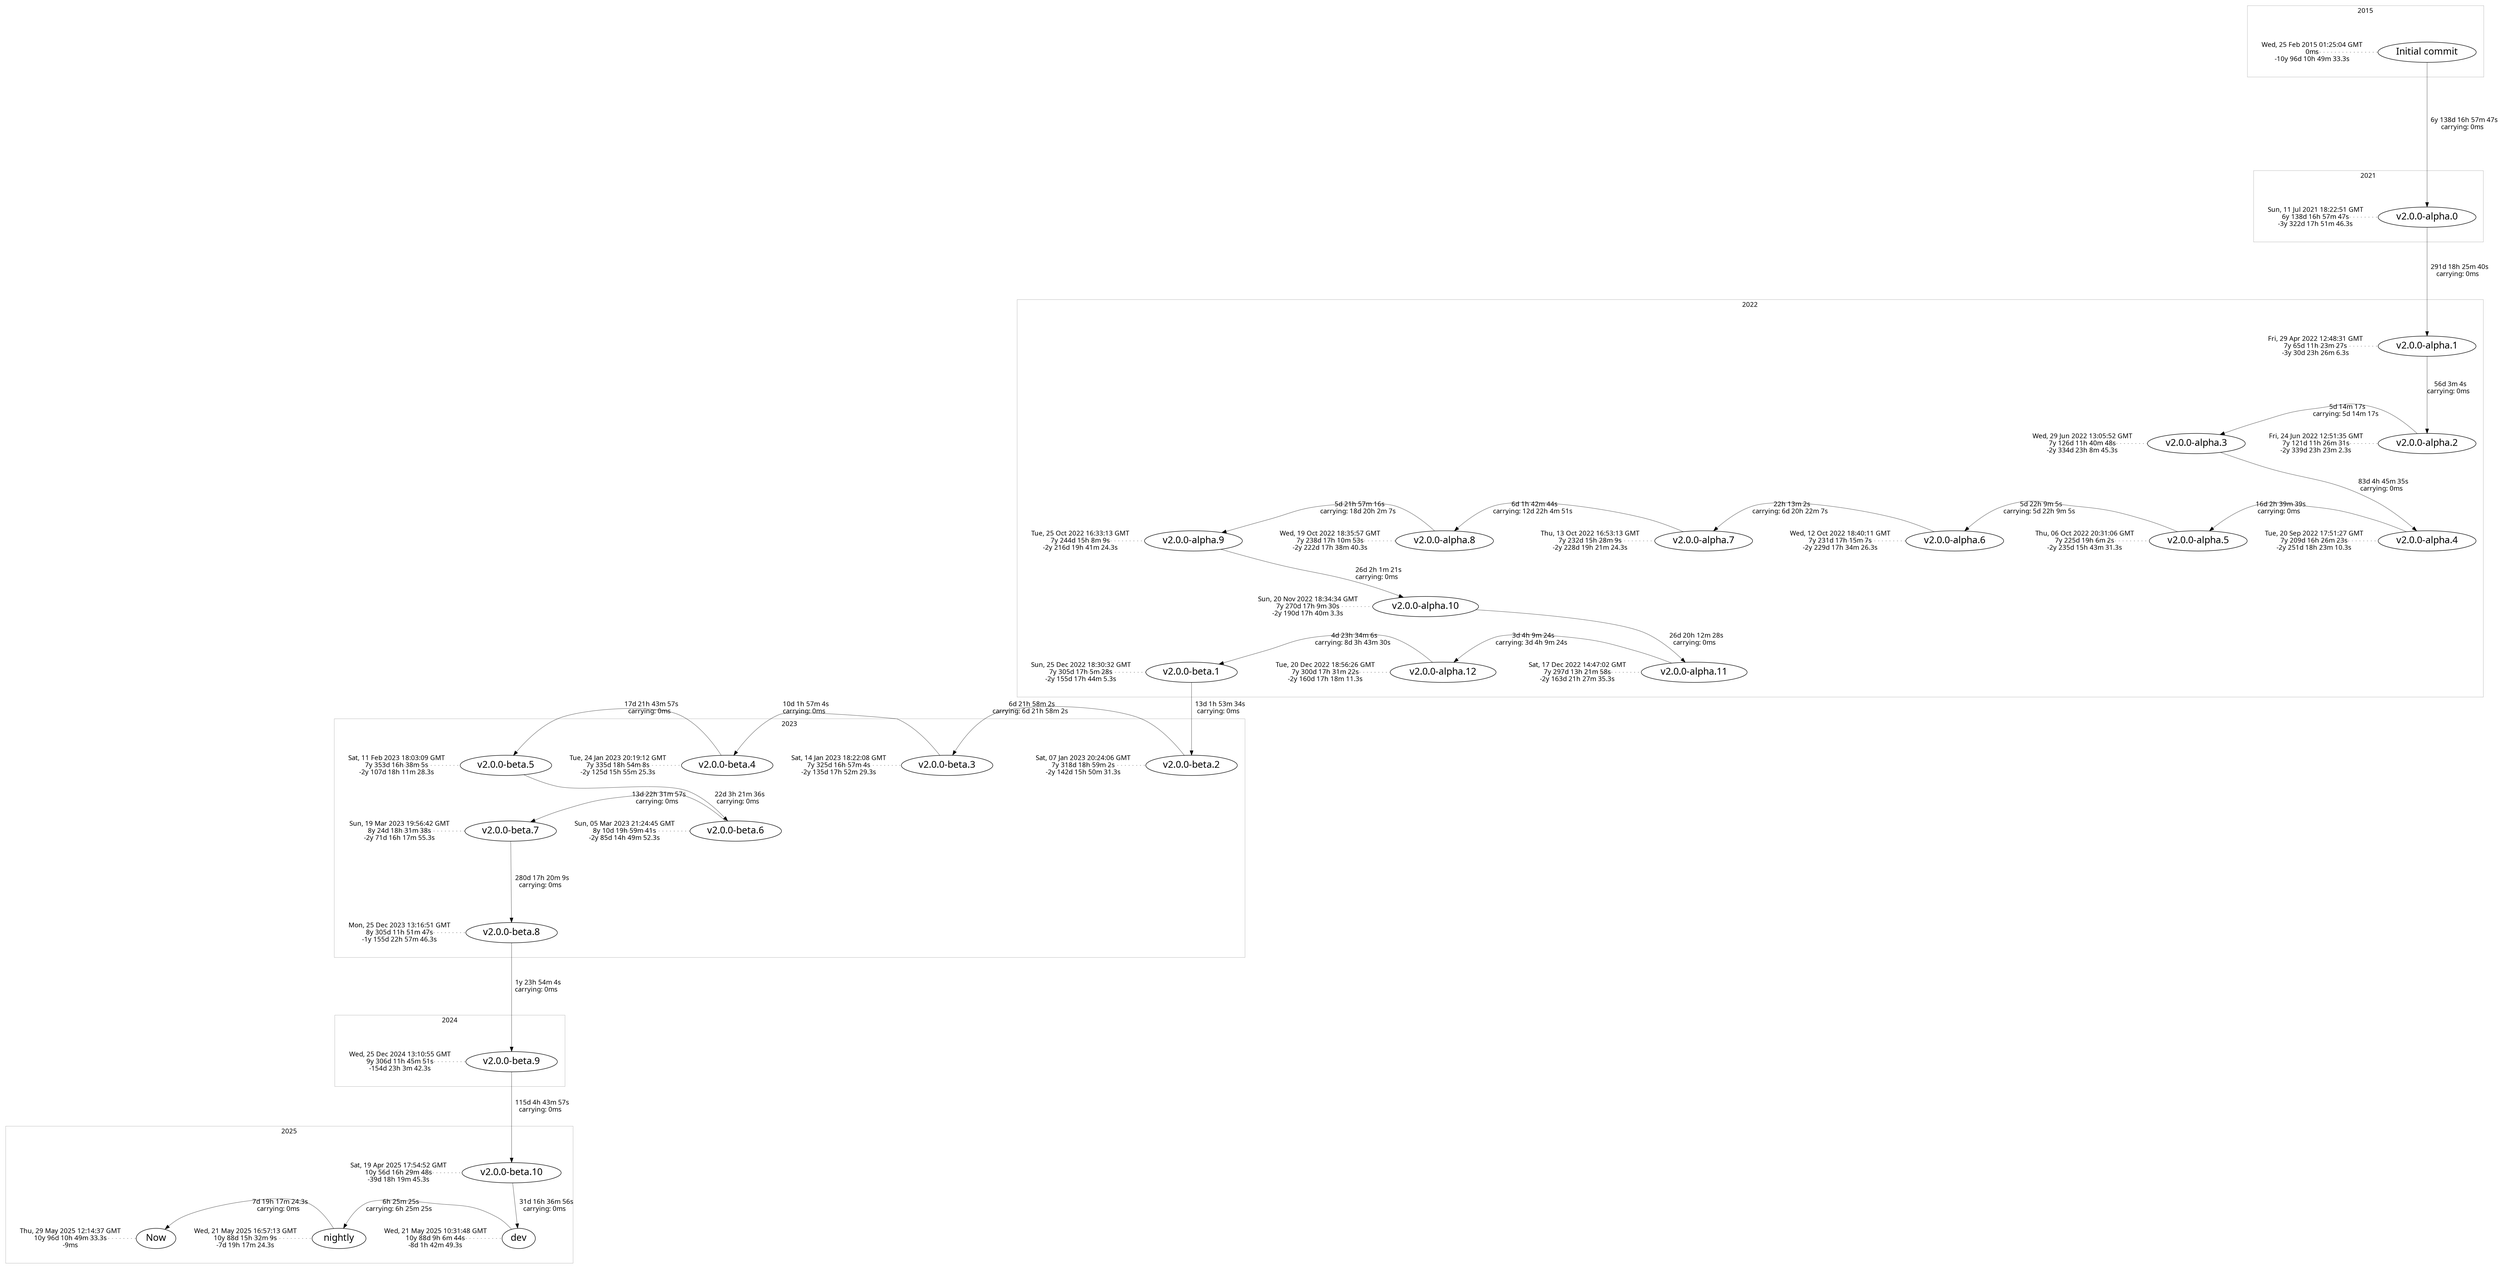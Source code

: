digraph {
    node [fontname="Simple Plan";];
    edge [fontname="Master Photograph";];
    fontname="Simple Plan";
    rankdir="TD";
    subgraph cluster_2015 {
        penwidth="0.2";
        label="2015";
        subgraph {
            peripheries=0;
            cluster=true;
            label="";
            "Initial commit" [fontsize="20";];
            "annotation0" [label="Wed, 25 Feb 2015 01:25:04 GMT\n0ms\n-10y 96d 10h 49m 33.3s"; margin="0.2"; shape="plaintext"; style="dotted";];
            "annotation0" -> "Initial commit" [arrowhead="none"; minlen="0"; penwidth="0.5"; style="dotted"; tailclip="false"; weight="0";];
        }
    }
    subgraph cluster_2021 {
        penwidth="0.2";
        label="2021";
        subgraph {
            peripheries=0;
            cluster=true;
            label="";
            "v2.0.0-alpha.0" [fontsize="20";];
            "annotation1" [label="Sun, 11 Jul 2021 18:22:51 GMT\n6y 138d 16h 57m 47s\n-3y 322d 17h 51m 46.3s"; margin="0.2"; shape="plaintext"; style="dotted";];
            "annotation1" -> "v2.0.0-alpha.0" [arrowhead="none"; minlen="0"; penwidth="0.5"; style="dotted"; tailclip="false"; weight="0";];
            "Initial commit" -> "v2.0.0-alpha.0" [label="  6y 138d 16h 57m 47s\ncarrying: 0ms"; minlen="5.807158219379291"; penwidth="0.5"; weight="1";];
        }
    }
    subgraph cluster_2022 {
        penwidth="0.2";
        label="2022";
        subgraph {
            peripheries=0;
            cluster=true;
            label="";
            "v2.0.0-alpha.1" [fontsize="20";];
            "annotation2" [label="Fri, 29 Apr 2022 12:48:31 GMT\n7y 65d 11h 23m 27s\n-3y 30d 23h 26m 6.3s"; margin="0.2"; shape="plaintext"; style="dotted";];
            "annotation2" -> "v2.0.0-alpha.1" [arrowhead="none"; minlen="0"; penwidth="0.5"; style="dotted"; tailclip="false"; weight="0";];
            "v2.0.0-alpha.0" -> "v2.0.0-alpha.1" [label="  291d 18h 25m 40s\ncarrying: 0ms"; minlen="3.7300482139009916"; penwidth="0.5"; weight="1";];
        }
        subgraph {
            peripheries=0;
            cluster=true;
            label="";
            "v2.0.0-alpha.2" [fontsize="20";];
            "annotation3" [label="Fri, 24 Jun 2022 12:51:35 GMT\n7y 121d 11h 26m 31s\n-2y 339d 23h 23m 2.3s"; margin="0.2"; shape="plaintext"; style="dotted";];
            "annotation3" -> "v2.0.0-alpha.2" [arrowhead="none"; minlen="0"; penwidth="0.5"; style="dotted"; tailclip="false"; weight="0";];
            "v2.0.0-alpha.1" -> "v2.0.0-alpha.2" [label="  56d 3m 4s\ncarrying: 0ms"; minlen="2.079479570057277"; penwidth="0.5"; weight="1";];
        }
        subgraph {
            peripheries=0;
            cluster=true;
            label="";
            "v2.0.0-alpha.3" [fontsize="20";];
            "annotation4" [label="Wed, 29 Jun 2022 13:05:52 GMT\n7y 126d 11h 40m 48s\n-2y 334d 23h 8m 45.3s"; margin="0.2"; shape="plaintext"; style="dotted";];
            "annotation4" -> "v2.0.0-alpha.3" [arrowhead="none"; minlen="0"; penwidth="0.5"; style="dotted"; tailclip="false"; weight="0";];
            "v2.0.0-alpha.2" -> "v2.0.0-alpha.3" [label="  5d 14m 17s\ncarrying: 5d 14m 17s"; minlen="0.01"; penwidth="0.5"; weight="1";];
        }
        subgraph {
            peripheries=0;
            cluster=true;
            label="";
            "v2.0.0-alpha.4" [fontsize="20";];
            "annotation5" [label="Tue, 20 Sep 2022 17:51:27 GMT\n7y 209d 16h 26m 23s\n-2y 251d 18h 23m 10.3s"; margin="0.2"; shape="plaintext"; style="dotted";];
            "annotation5" -> "v2.0.0-alpha.4" [arrowhead="none"; minlen="0"; penwidth="0.5"; style="dotted"; tailclip="false"; weight="0";];
            "v2.0.0-alpha.3" -> "v2.0.0-alpha.4" [label="  83d 4h 45m 35s\ncarrying: 0ms"; minlen="2.5337902420275964"; penwidth="0.5"; weight="1";];
        }
        subgraph {
            peripheries=0;
            cluster=true;
            label="";
            "v2.0.0-alpha.5" [fontsize="20";];
            "annotation6" [label="Thu, 06 Oct 2022 20:31:06 GMT\n7y 225d 19h 6m 2s\n-2y 235d 15h 43m 31.3s"; margin="0.2"; shape="plaintext"; style="dotted";];
            "annotation6" -> "v2.0.0-alpha.5" [arrowhead="none"; minlen="0"; penwidth="0.5"; style="dotted"; tailclip="false"; weight="0";];
            "v2.0.0-alpha.4" -> "v2.0.0-alpha.5" [label="  16d 2h 39m 39s\ncarrying: 0ms"; minlen="0.8335839297083473"; penwidth="0.5"; weight="1";];
        }
        subgraph {
            peripheries=0;
            cluster=true;
            label="";
            "v2.0.0-alpha.6" [fontsize="20";];
            "annotation7" [label="Wed, 12 Oct 2022 18:40:11 GMT\n7y 231d 17h 15m 7s\n-2y 229d 17h 34m 26.3s"; margin="0.2"; shape="plaintext"; style="dotted";];
            "annotation7" -> "v2.0.0-alpha.6" [arrowhead="none"; minlen="0"; penwidth="0.5"; style="dotted"; tailclip="false"; weight="0";];
            "v2.0.0-alpha.5" -> "v2.0.0-alpha.6" [label="  5d 22h 9m 5s\ncarrying: 5d 22h 9m 5s"; minlen="0.01"; penwidth="0.5"; weight="1";];
        }
        subgraph {
            peripheries=0;
            cluster=true;
            label="";
            "v2.0.0-alpha.7" [fontsize="20";];
            "annotation8" [label="Thu, 13 Oct 2022 16:53:13 GMT\n7y 232d 15h 28m 9s\n-2y 228d 19h 21m 24.3s"; margin="0.2"; shape="plaintext"; style="dotted";];
            "annotation8" -> "v2.0.0-alpha.7" [arrowhead="none"; minlen="0"; penwidth="0.5"; style="dotted"; tailclip="false"; weight="0";];
            "v2.0.0-alpha.6" -> "v2.0.0-alpha.7" [label="  22h 13m 2s\ncarrying: 6d 20h 22m 7s"; minlen="0.01"; penwidth="0.5"; weight="1";];
        }
        subgraph {
            peripheries=0;
            cluster=true;
            label="";
            "v2.0.0-alpha.8" [fontsize="20";];
            "annotation9" [label="Wed, 19 Oct 2022 18:35:57 GMT\n7y 238d 17h 10m 53s\n-2y 222d 17h 38m 40.3s"; margin="0.2"; shape="plaintext"; style="dotted";];
            "annotation9" -> "v2.0.0-alpha.8" [arrowhead="none"; minlen="0"; penwidth="0.5"; style="dotted"; tailclip="false"; weight="0";];
            "v2.0.0-alpha.7" -> "v2.0.0-alpha.8" [label="  6d 1h 42m 44s\ncarrying: 12d 22h 4m 51s"; minlen="0.01"; penwidth="0.5"; weight="1";];
        }
        subgraph {
            peripheries=0;
            cluster=true;
            label="";
            "v2.0.0-alpha.9" [fontsize="20";];
            "annotation10" [label="Tue, 25 Oct 2022 16:33:13 GMT\n7y 244d 15h 8m 9s\n-2y 216d 19h 41m 24.3s"; margin="0.2"; shape="plaintext"; style="dotted";];
            "annotation10" -> "v2.0.0-alpha.9" [arrowhead="none"; minlen="0"; penwidth="0.5"; style="dotted"; tailclip="false"; weight="0";];
            "v2.0.0-alpha.8" -> "v2.0.0-alpha.9" [label="  5d 21h 57m 16s\ncarrying: 18d 20h 2m 7s"; minlen="0.01"; penwidth="0.5"; weight="1";];
        }
        subgraph {
            peripheries=0;
            cluster=true;
            label="";
            "v2.0.0-alpha.10" [fontsize="20";];
            "annotation11" [label="Sun, 20 Nov 2022 18:34:34 GMT\n7y 270d 17h 9m 30s\n-2y 190d 17h 40m 3.3s"; margin="0.2"; shape="plaintext"; style="dotted";];
            "annotation11" -> "v2.0.0-alpha.10" [arrowhead="none"; minlen="0"; penwidth="0.5"; style="dotted"; tailclip="false"; weight="0";];
            "v2.0.0-alpha.9" -> "v2.0.0-alpha.10" [label="  26d 2h 1m 21s\ncarrying: 0ms"; minlen="1.8589523678258595"; penwidth="0.5"; weight="1";];
        }
        subgraph {
            peripheries=0;
            cluster=true;
            label="";
            "v2.0.0-alpha.11" [fontsize="20";];
            "annotation12" [label="Sat, 17 Dec 2022 14:47:02 GMT\n7y 297d 13h 21m 58s\n-2y 163d 21h 27m 35.3s"; margin="0.2"; shape="plaintext"; style="dotted";];
            "annotation12" -> "v2.0.0-alpha.11" [arrowhead="none"; minlen="0"; penwidth="0.5"; style="dotted"; tailclip="false"; weight="0";];
            "v2.0.0-alpha.10" -> "v2.0.0-alpha.11" [label="  26d 20h 12m 28s\ncarrying: 0ms"; minlen="1.3440573309660926"; penwidth="0.5"; weight="1";];
        }
        subgraph {
            peripheries=0;
            cluster=true;
            label="";
            "v2.0.0-alpha.12" [fontsize="20";];
            "annotation13" [label="Tue, 20 Dec 2022 18:56:26 GMT\n7y 300d 17h 31m 22s\n-2y 160d 17h 18m 11.3s"; margin="0.2"; shape="plaintext"; style="dotted";];
            "annotation13" -> "v2.0.0-alpha.12" [arrowhead="none"; minlen="0"; penwidth="0.5"; style="dotted"; tailclip="false"; weight="0";];
            "v2.0.0-alpha.11" -> "v2.0.0-alpha.12" [label="  3d 4h 9m 24s\ncarrying: 3d 4h 9m 24s"; minlen="0.01"; penwidth="0.5"; weight="1";];
        }
        subgraph {
            peripheries=0;
            cluster=true;
            label="";
            "v2.0.0-beta.1" [fontsize="20";];
            "annotation14" [label="Sun, 25 Dec 2022 18:30:32 GMT\n7y 305d 17h 5m 28s\n-2y 155d 17h 44m 5.3s"; margin="0.2"; shape="plaintext"; style="dotted";];
            "annotation14" -> "v2.0.0-beta.1" [arrowhead="none"; minlen="0"; penwidth="0.5"; style="dotted"; tailclip="false"; weight="0";];
            "v2.0.0-alpha.12" -> "v2.0.0-beta.1" [label="  4d 23h 34m 6s\ncarrying: 8d 3h 43m 30s"; minlen="0.01"; penwidth="0.5"; weight="1";];
        }
    }
    subgraph cluster_2023 {
        penwidth="0.2";
        label="2023";
        subgraph {
            peripheries=0;
            cluster=true;
            label="";
            "v2.0.0-beta.2" [fontsize="20";];
            "annotation15" [label="Sat, 07 Jan 2023 20:24:06 GMT\n7y 318d 18h 59m 2s\n-2y 142d 15h 50m 31.3s"; margin="0.2"; shape="plaintext"; style="dotted";];
            "annotation15" -> "v2.0.0-beta.2" [arrowhead="none"; minlen="0"; penwidth="0.5"; style="dotted"; tailclip="false"; weight="0";];
            "v2.0.0-beta.1" -> "v2.0.0-beta.2" [label="  13d 1h 53m 34s\ncarrying: 0ms"; minlen="1.1096970099953725"; penwidth="0.5"; weight="1";];
        }
        subgraph {
            peripheries=0;
            cluster=true;
            label="";
            "v2.0.0-beta.3" [fontsize="20";];
            "annotation16" [label="Sat, 14 Jan 2023 18:22:08 GMT\n7y 325d 16h 57m 4s\n-2y 135d 17h 52m 29.3s"; margin="0.2"; shape="plaintext"; style="dotted";];
            "annotation16" -> "v2.0.0-beta.3" [arrowhead="none"; minlen="0"; penwidth="0.5"; style="dotted"; tailclip="false"; weight="0";];
            "v2.0.0-beta.2" -> "v2.0.0-beta.3" [label="  6d 21h 58m 2s\ncarrying: 6d 21h 58m 2s"; minlen="0.01"; penwidth="0.5"; weight="1";];
        }
        subgraph {
            peripheries=0;
            cluster=true;
            label="";
            "v2.0.0-beta.4" [fontsize="20";];
            "annotation17" [label="Tue, 24 Jan 2023 20:19:12 GMT\n7y 335d 18h 54m 8s\n-2y 125d 15h 55m 25.3s"; margin="0.2"; shape="plaintext"; style="dotted";];
            "annotation17" -> "v2.0.0-beta.4" [arrowhead="none"; minlen="0"; penwidth="0.5"; style="dotted"; tailclip="false"; weight="0";];
            "v2.0.0-beta.3" -> "v2.0.0-beta.4" [label="  10d 1h 57m 4s\ncarrying: 0ms"; minlen="0.8871030115668432"; penwidth="0.5"; weight="1";];
        }
        subgraph {
            peripheries=0;
            cluster=true;
            label="";
            "v2.0.0-beta.5" [fontsize="20";];
            "annotation18" [label="Sat, 11 Feb 2023 18:03:09 GMT\n7y 353d 16h 38m 5s\n-2y 107d 18h 11m 28.3s"; margin="0.2"; shape="plaintext"; style="dotted";];
            "annotation18" -> "v2.0.0-beta.5" [arrowhead="none"; minlen="0"; penwidth="0.5"; style="dotted"; tailclip="false"; weight="0";];
            "v2.0.0-beta.4" -> "v2.0.0-beta.5" [label="  17d 21h 43m 57s\ncarrying: 0ms"; minlen="0.9391989426809413"; penwidth="0.5"; weight="1";];
        }
        subgraph {
            peripheries=0;
            cluster=true;
            label="";
            "v2.0.0-beta.6" [fontsize="20";];
            "annotation19" [label="Sun, 05 Mar 2023 21:24:45 GMT\n8y 10d 19h 59m 41s\n-2y 85d 14h 49m 52.3s"; margin="0.2"; shape="plaintext"; style="dotted";];
            "annotation19" -> "v2.0.0-beta.6" [arrowhead="none"; minlen="0"; penwidth="0.5"; style="dotted"; tailclip="false"; weight="0";];
            "v2.0.0-beta.5" -> "v2.0.0-beta.6" [label="  22d 3h 21m 36s\ncarrying: 0ms"; minlen="1.1514757782251774"; penwidth="0.5"; weight="1";];
        }
        subgraph {
            peripheries=0;
            cluster=true;
            label="";
            "v2.0.0-beta.7" [fontsize="20";];
            "annotation20" [label="Sun, 19 Mar 2023 19:56:42 GMT\n8y 24d 18h 31m 38s\n-2y 71d 16h 17m 55.3s"; margin="0.2"; shape="plaintext"; style="dotted";];
            "annotation20" -> "v2.0.0-beta.7" [arrowhead="none"; minlen="0"; penwidth="0.5"; style="dotted"; tailclip="false"; weight="0";];
            "v2.0.0-beta.6" -> "v2.0.0-beta.7" [label="  13d 22h 31m 57s\ncarrying: 0ms"; minlen="0.6887700553855122"; penwidth="0.5"; weight="1";];
        }
        subgraph {
            peripheries=0;
            cluster=true;
            label="";
            "v2.0.0-beta.8" [fontsize="20";];
            "annotation21" [label="Mon, 25 Dec 2023 13:16:51 GMT\n8y 305d 11h 51m 47s\n-1y 155d 22h 57m 46.3s"; margin="0.2"; shape="plaintext"; style="dotted";];
            "annotation21" -> "v2.0.0-beta.8" [arrowhead="none"; minlen="0"; penwidth="0.5"; style="dotted"; tailclip="false"; weight="0";];
            "v2.0.0-beta.7" -> "v2.0.0-beta.8" [label="  280d 17h 20m 9s\ncarrying: 0ms"; minlen="3.6914558694070547"; penwidth="0.5"; weight="1";];
        }
    }
    subgraph cluster_2024 {
        penwidth="0.2";
        label="2024";
        subgraph {
            peripheries=0;
            cluster=true;
            label="";
            "v2.0.0-beta.9" [fontsize="20";];
            "annotation22" [label="Wed, 25 Dec 2024 13:10:55 GMT\n9y 306d 11h 45m 51s\n-154d 23h 3m 42.3s"; margin="0.2"; shape="plaintext"; style="dotted";];
            "annotation22" -> "v2.0.0-beta.9" [arrowhead="none"; minlen="0"; penwidth="0.5"; style="dotted"; tailclip="false"; weight="0";];
            "v2.0.0-beta.8" -> "v2.0.0-beta.9" [label="  1y 23h 54m 4s\ncarrying: 0ms"; minlen="3.956711926440141"; penwidth="0.5"; weight="1";];
        }
    }
    subgraph cluster_2025 {
        penwidth="0.2";
        label="2025";
        subgraph {
            peripheries=0;
            cluster=true;
            label="";
            "v2.0.0-beta.10" [fontsize="20";];
            "annotation23" [label="Sat, 19 Apr 2025 17:54:52 GMT\n10y 56d 16h 29m 48s\n-39d 18h 19m 45.3s"; margin="0.2"; shape="plaintext"; style="dotted";];
            "annotation23" -> "v2.0.0-beta.10" [arrowhead="none"; minlen="0"; penwidth="0.5"; style="dotted"; tailclip="false"; weight="0";];
            "v2.0.0-beta.9" -> "v2.0.0-beta.10" [label="  115d 4h 43m 57s\ncarrying: 0ms"; minlen="2.8007351848459496"; penwidth="0.5"; weight="1";];
        }
        subgraph {
            peripheries=0;
            cluster=true;
            label="";
            "dev" [fontsize="20";];
            "annotation24" [label="Wed, 21 May 2025 10:31:48 GMT\n10y 88d 9h 6m 44s\n-8d 1h 42m 49.3s"; margin="0.2"; shape="plaintext"; style="dotted";];
            "annotation24" -> "dev" [arrowhead="none"; minlen="0"; penwidth="0.5"; style="dotted"; tailclip="false"; weight="0";];
            "v2.0.0-beta.10" -> "dev" [label="  31d 16h 36m 56s\ncarrying: 0ms"; minlen="1.5101640675719534"; penwidth="0.5"; weight="1";];
        }
        subgraph {
            peripheries=0;
            cluster=true;
            label="";
            "nightly" [fontsize="20";];
            "annotation25" [label="Wed, 21 May 2025 16:57:13 GMT\n10y 88d 15h 32m 9s\n-7d 19h 17m 24.3s"; margin="0.2"; shape="plaintext"; style="dotted";];
            "annotation25" -> "nightly" [arrowhead="none"; minlen="0"; penwidth="0.5"; style="dotted"; tailclip="false"; weight="0";];
            "dev" -> "nightly" [label="  6h 25m 25s\ncarrying: 6h 25m 25s"; minlen="0.01"; penwidth="0.5"; weight="1";];
        }
        subgraph {
            peripheries=0;
            cluster=true;
            label="";
            "Now" [fontsize="20";];
            "annotation26" [label="Thu, 29 May 2025 12:14:37 GMT\n10y 96d 10h 49m 33.3s\n-9ms"; margin="0.2"; shape="plaintext"; style="dotted";];
            "annotation26" -> "Now" [arrowhead="none"; minlen="0"; penwidth="0.5"; style="dotted"; tailclip="false"; weight="0";];
            "nightly" -> "Now" [label="  7d 19h 17m 24.3s\ncarrying: 0ms"; minlen="0.14241739100431636"; penwidth="0.5"; weight="1";];
        }
    }
}